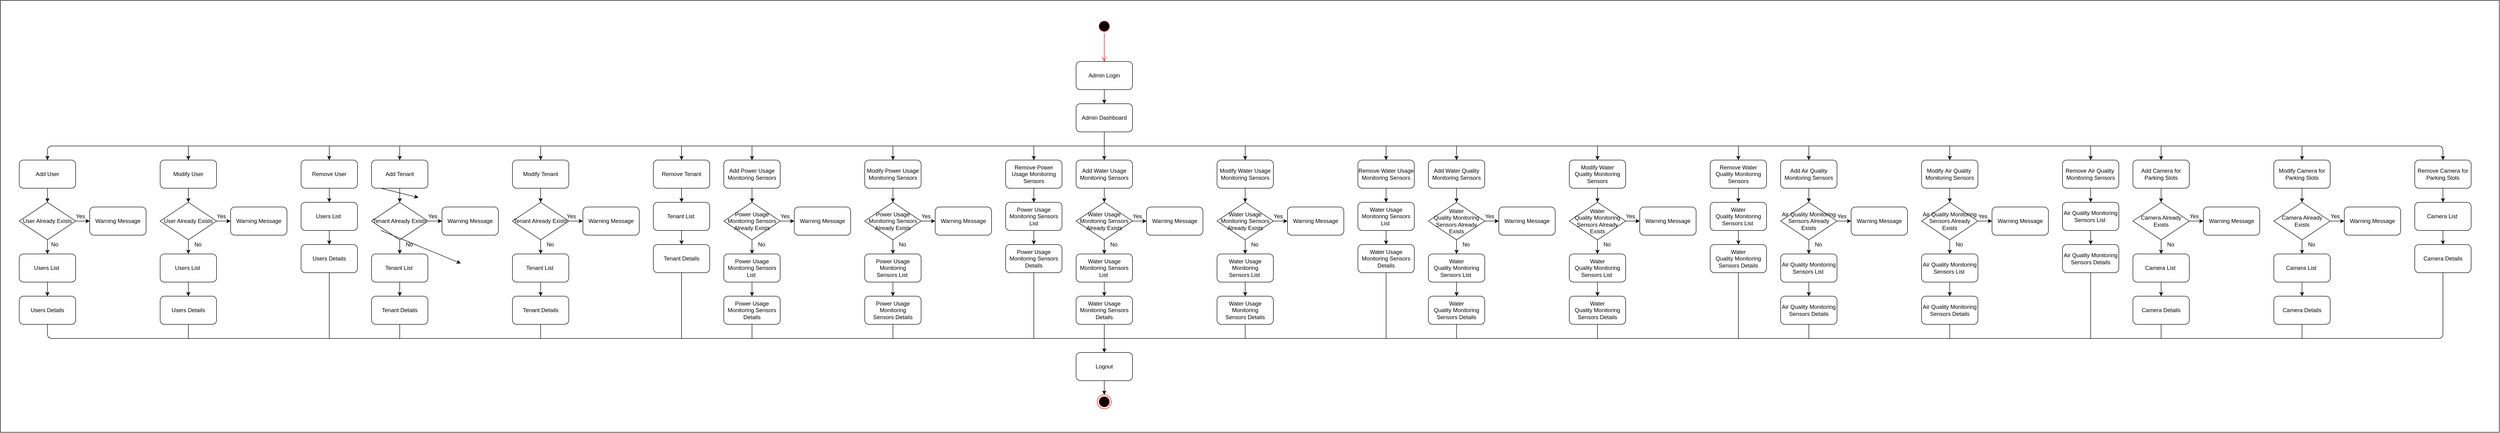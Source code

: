<mxfile>
    <diagram id="L_Z5NAsLN9u2EkYvh6Dj" name="Page-1">
        <mxGraphModel dx="2343" dy="1366" grid="1" gridSize="10" guides="1" tooltips="1" connect="1" arrows="1" fold="1" page="1" pageScale="1" pageWidth="850" pageHeight="1100" background="none" math="0" shadow="0">
            <root>
                <mxCell id="0"/>
                <mxCell id="1" parent="0"/>
                <mxCell id="2" value="Admin Login" style="rounded=1;whiteSpace=wrap;html=1;fillColor=none;" parent="1" vertex="1">
                    <mxGeometry x="2330" y="170" width="120" height="60" as="geometry"/>
                </mxCell>
                <mxCell id="3" value="" style="ellipse;html=1;shape=startState;fillColor=#000000;strokeColor=#ff0000;" parent="1" vertex="1">
                    <mxGeometry x="2375" y="80" width="30" height="30" as="geometry"/>
                </mxCell>
                <mxCell id="4" value="" style="edgeStyle=orthogonalEdgeStyle;html=1;verticalAlign=bottom;endArrow=open;endSize=8;strokeColor=#ff0000;" parent="1" source="3" edge="1">
                    <mxGeometry relative="1" as="geometry">
                        <mxPoint x="2390" y="170" as="targetPoint"/>
                    </mxGeometry>
                </mxCell>
                <mxCell id="9" value="" style="endArrow=classic;html=1;exitX=0.5;exitY=1;exitDx=0;exitDy=0;entryX=0.5;entryY=0;entryDx=0;entryDy=0;" parent="1" source="2" target="24" edge="1">
                    <mxGeometry width="50" height="50" relative="1" as="geometry">
                        <mxPoint x="2370" y="300" as="sourcePoint"/>
                        <mxPoint x="2390" y="250" as="targetPoint"/>
                    </mxGeometry>
                </mxCell>
                <mxCell id="24" value="Admin Dashboard" style="rounded=1;whiteSpace=wrap;html=1;fillColor=none;" parent="1" vertex="1">
                    <mxGeometry x="2330" y="260" width="120" height="60" as="geometry"/>
                </mxCell>
                <mxCell id="26" value="Add User" style="rounded=1;whiteSpace=wrap;html=1;fillColor=none;" parent="1" vertex="1">
                    <mxGeometry x="80" y="380" width="120" height="60" as="geometry"/>
                </mxCell>
                <mxCell id="28" value="Users Details" style="rounded=1;whiteSpace=wrap;html=1;fillColor=none;" parent="1" vertex="1">
                    <mxGeometry x="80" y="670" width="120" height="60" as="geometry"/>
                </mxCell>
                <mxCell id="39" value="" style="ellipse;html=1;shape=endState;fillColor=#000000;strokeColor=#ff0000;" parent="1" vertex="1">
                    <mxGeometry x="2375" y="880" width="30" height="30" as="geometry"/>
                </mxCell>
                <mxCell id="57" value="Logout" style="rounded=1;whiteSpace=wrap;html=1;fillColor=none;" parent="1" vertex="1">
                    <mxGeometry x="2330" y="790" width="120" height="60" as="geometry"/>
                </mxCell>
                <mxCell id="58" value="" style="endArrow=classic;html=1;exitX=0.5;exitY=1;exitDx=0;exitDy=0;entryX=0.5;entryY=0;entryDx=0;entryDy=0;" parent="1" source="57" target="39" edge="1">
                    <mxGeometry width="50" height="50" relative="1" as="geometry">
                        <mxPoint x="2360" y="930" as="sourcePoint"/>
                        <mxPoint x="2410" y="880" as="targetPoint"/>
                    </mxGeometry>
                </mxCell>
                <mxCell id="76" value="" style="endArrow=classic;startArrow=classic;html=1;exitX=0.5;exitY=0;exitDx=0;exitDy=0;" parent="1" source="26" target="426" edge="1">
                    <mxGeometry width="50" height="50" relative="1" as="geometry">
                        <mxPoint x="410" y="270" as="sourcePoint"/>
                        <mxPoint x="4800" y="380" as="targetPoint"/>
                        <Array as="points">
                            <mxPoint x="140" y="350"/>
                            <mxPoint x="5240" y="350"/>
                        </Array>
                    </mxGeometry>
                </mxCell>
                <mxCell id="87" value="" style="endArrow=classic;html=1;entryX=0.5;entryY=0;entryDx=0;entryDy=0;" parent="1" target="57" edge="1">
                    <mxGeometry width="50" height="50" relative="1" as="geometry">
                        <mxPoint x="2390" y="730" as="sourcePoint"/>
                        <mxPoint x="2270" y="690" as="targetPoint"/>
                    </mxGeometry>
                </mxCell>
                <mxCell id="94" value="Users List&amp;nbsp;" style="rounded=1;whiteSpace=wrap;html=1;fillColor=none;" vertex="1" parent="1">
                    <mxGeometry x="80" y="580" width="120" height="60" as="geometry"/>
                </mxCell>
                <mxCell id="96" value="" style="endArrow=classic;html=1;exitX=0.5;exitY=1;exitDx=0;exitDy=0;entryX=0.5;entryY=0;entryDx=0;entryDy=0;" edge="1" parent="1" source="94" target="28">
                    <mxGeometry width="50" height="50" relative="1" as="geometry">
                        <mxPoint x="290" y="740" as="sourcePoint"/>
                        <mxPoint x="340" y="690" as="targetPoint"/>
                    </mxGeometry>
                </mxCell>
                <mxCell id="97" value="&lt;span&gt;Modify User&lt;/span&gt;" style="rounded=1;whiteSpace=wrap;html=1;fillColor=none;" vertex="1" parent="1">
                    <mxGeometry x="380" y="380" width="120" height="60" as="geometry"/>
                </mxCell>
                <mxCell id="98" value="&lt;span&gt;Users List&amp;nbsp;&lt;/span&gt;" style="rounded=1;whiteSpace=wrap;html=1;fillColor=none;" vertex="1" parent="1">
                    <mxGeometry x="380" y="580" width="120" height="60" as="geometry"/>
                </mxCell>
                <mxCell id="99" value="&lt;span&gt;Users Details&lt;/span&gt;" style="rounded=1;whiteSpace=wrap;html=1;fillColor=none;" vertex="1" parent="1">
                    <mxGeometry x="380" y="670" width="120" height="60" as="geometry"/>
                </mxCell>
                <mxCell id="100" value="&lt;span&gt;Remove User&lt;/span&gt;" style="rounded=1;whiteSpace=wrap;html=1;fillColor=none;" vertex="1" parent="1">
                    <mxGeometry x="680" y="380" width="120" height="60" as="geometry"/>
                </mxCell>
                <mxCell id="101" value="&lt;span&gt;Users List&amp;nbsp;&lt;/span&gt;" style="rounded=1;whiteSpace=wrap;html=1;fillColor=none;" vertex="1" parent="1">
                    <mxGeometry x="680" y="470" width="120" height="60" as="geometry"/>
                </mxCell>
                <mxCell id="102" value="&lt;span&gt;Users Details&lt;/span&gt;" style="rounded=1;whiteSpace=wrap;html=1;fillColor=none;" vertex="1" parent="1">
                    <mxGeometry x="680" y="560" width="120" height="60" as="geometry"/>
                </mxCell>
                <mxCell id="103" value="" style="endArrow=classic;html=1;" edge="1" parent="1" target="97">
                    <mxGeometry width="50" height="50" relative="1" as="geometry">
                        <mxPoint x="440" y="350" as="sourcePoint"/>
                        <mxPoint x="570" y="460" as="targetPoint"/>
                    </mxGeometry>
                </mxCell>
                <mxCell id="104" value="" style="endArrow=classic;html=1;" edge="1" parent="1" target="100">
                    <mxGeometry width="50" height="50" relative="1" as="geometry">
                        <mxPoint x="740" y="350" as="sourcePoint"/>
                        <mxPoint x="720" y="460" as="targetPoint"/>
                    </mxGeometry>
                </mxCell>
                <mxCell id="106" value="" style="endArrow=classic;html=1;entryX=0.5;entryY=0;entryDx=0;entryDy=0;exitX=0.5;exitY=1;exitDx=0;exitDy=0;" edge="1" parent="1" source="100" target="101">
                    <mxGeometry width="50" height="50" relative="1" as="geometry">
                        <mxPoint x="670" y="510" as="sourcePoint"/>
                        <mxPoint x="720" y="460" as="targetPoint"/>
                    </mxGeometry>
                </mxCell>
                <mxCell id="107" value="" style="endArrow=classic;html=1;exitX=0.5;exitY=1;exitDx=0;exitDy=0;entryX=0.5;entryY=0;entryDx=0;entryDy=0;" edge="1" parent="1" source="98" target="99">
                    <mxGeometry width="50" height="50" relative="1" as="geometry">
                        <mxPoint x="520" y="780" as="sourcePoint"/>
                        <mxPoint x="570" y="730" as="targetPoint"/>
                    </mxGeometry>
                </mxCell>
                <mxCell id="108" value="" style="endArrow=classic;html=1;exitX=0.5;exitY=1;exitDx=0;exitDy=0;entryX=0.5;entryY=0;entryDx=0;entryDy=0;" edge="1" parent="1" source="101" target="102">
                    <mxGeometry width="50" height="50" relative="1" as="geometry">
                        <mxPoint x="690" y="670" as="sourcePoint"/>
                        <mxPoint x="740" y="620" as="targetPoint"/>
                    </mxGeometry>
                </mxCell>
                <mxCell id="121" value="" style="endArrow=classic;html=1;exitX=0.5;exitY=1;exitDx=0;exitDy=0;entryX=0.5;entryY=0;entryDx=0;entryDy=0;" edge="1" parent="1" target="113">
                    <mxGeometry width="50" height="50" relative="1" as="geometry">
                        <mxPoint x="850.0" y="440" as="sourcePoint"/>
                        <mxPoint x="930" y="460" as="targetPoint"/>
                    </mxGeometry>
                </mxCell>
                <mxCell id="124" value="" style="endArrow=classic;html=1;entryX=0.5;entryY=0;entryDx=0;entryDy=0;exitX=0.5;exitY=1;exitDx=0;exitDy=0;" edge="1" parent="1" target="114">
                    <mxGeometry width="50" height="50" relative="1" as="geometry">
                        <mxPoint x="850.0" y="530" as="sourcePoint"/>
                        <mxPoint x="1020" y="600" as="targetPoint"/>
                    </mxGeometry>
                </mxCell>
                <mxCell id="221" value="User Already Exists" style="rhombus;whiteSpace=wrap;html=1;fillColor=none;" vertex="1" parent="1">
                    <mxGeometry x="80" y="470" width="120" height="80" as="geometry"/>
                </mxCell>
                <mxCell id="222" value="" style="endArrow=classic;html=1;exitX=0.5;exitY=1;exitDx=0;exitDy=0;" edge="1" parent="1" source="26" target="221">
                    <mxGeometry width="50" height="50" relative="1" as="geometry">
                        <mxPoint x="180" y="510" as="sourcePoint"/>
                        <mxPoint x="230" y="460" as="targetPoint"/>
                    </mxGeometry>
                </mxCell>
                <mxCell id="223" value="" style="endArrow=classic;html=1;entryX=0.5;entryY=0;entryDx=0;entryDy=0;" edge="1" parent="1" target="94">
                    <mxGeometry width="50" height="50" relative="1" as="geometry">
                        <mxPoint x="140" y="550" as="sourcePoint"/>
                        <mxPoint x="230" y="560" as="targetPoint"/>
                    </mxGeometry>
                </mxCell>
                <mxCell id="224" value="Warning Message" style="rounded=1;whiteSpace=wrap;html=1;fillColor=none;" vertex="1" parent="1">
                    <mxGeometry x="230" y="480" width="120" height="60" as="geometry"/>
                </mxCell>
                <mxCell id="225" value="" style="endArrow=classic;html=1;exitX=1;exitY=0.5;exitDx=0;exitDy=0;entryX=0;entryY=0.5;entryDx=0;entryDy=0;" edge="1" parent="1" source="221" target="224">
                    <mxGeometry width="50" height="50" relative="1" as="geometry">
                        <mxPoint x="170" y="560" as="sourcePoint"/>
                        <mxPoint x="210" y="510" as="targetPoint"/>
                    </mxGeometry>
                </mxCell>
                <mxCell id="226" value="No" style="text;html=1;align=center;verticalAlign=middle;resizable=0;points=[];autosize=1;strokeColor=none;fillColor=none;" vertex="1" parent="1">
                    <mxGeometry x="140" y="550" width="30" height="20" as="geometry"/>
                </mxCell>
                <mxCell id="228" value="Yes" style="text;html=1;align=center;verticalAlign=middle;resizable=0;points=[];autosize=1;strokeColor=none;fillColor=none;" vertex="1" parent="1">
                    <mxGeometry x="190" y="490" width="40" height="20" as="geometry"/>
                </mxCell>
                <mxCell id="230" value="User Already Exists" style="rhombus;whiteSpace=wrap;html=1;fillColor=none;" vertex="1" parent="1">
                    <mxGeometry x="380" y="470" width="120" height="80" as="geometry"/>
                </mxCell>
                <mxCell id="231" value="Warning Message" style="rounded=1;whiteSpace=wrap;html=1;fillColor=none;" vertex="1" parent="1">
                    <mxGeometry x="530" y="480" width="120" height="60" as="geometry"/>
                </mxCell>
                <mxCell id="232" value="" style="endArrow=classic;html=1;exitX=1;exitY=0.5;exitDx=0;exitDy=0;entryX=0;entryY=0.5;entryDx=0;entryDy=0;" edge="1" parent="1" source="230" target="231">
                    <mxGeometry width="50" height="50" relative="1" as="geometry">
                        <mxPoint x="470" y="560" as="sourcePoint"/>
                        <mxPoint x="510.0" y="510" as="targetPoint"/>
                    </mxGeometry>
                </mxCell>
                <mxCell id="233" value="No" style="text;html=1;align=center;verticalAlign=middle;resizable=0;points=[];autosize=1;strokeColor=none;fillColor=none;" vertex="1" parent="1">
                    <mxGeometry x="445" y="550" width="30" height="20" as="geometry"/>
                </mxCell>
                <mxCell id="234" value="Yes" style="text;html=1;align=center;verticalAlign=middle;resizable=0;points=[];autosize=1;strokeColor=none;fillColor=none;" vertex="1" parent="1">
                    <mxGeometry x="490" y="490" width="40" height="20" as="geometry"/>
                </mxCell>
                <mxCell id="235" value="" style="endArrow=classic;html=1;exitX=0.5;exitY=1;exitDx=0;exitDy=0;" edge="1" parent="1" source="97" target="230">
                    <mxGeometry width="50" height="50" relative="1" as="geometry">
                        <mxPoint x="490" y="460" as="sourcePoint"/>
                        <mxPoint x="540" y="410" as="targetPoint"/>
                    </mxGeometry>
                </mxCell>
                <mxCell id="236" value="" style="endArrow=classic;html=1;exitX=0.5;exitY=1;exitDx=0;exitDy=0;entryX=0.5;entryY=0;entryDx=0;entryDy=0;" edge="1" parent="1" source="230" target="98">
                    <mxGeometry width="50" height="50" relative="1" as="geometry">
                        <mxPoint x="490" y="570" as="sourcePoint"/>
                        <mxPoint x="540" y="520" as="targetPoint"/>
                    </mxGeometry>
                </mxCell>
                <mxCell id="237" value="Add Tenant" style="rounded=1;whiteSpace=wrap;html=1;fillColor=none;" vertex="1" parent="1">
                    <mxGeometry x="830" y="380" width="120" height="60" as="geometry"/>
                </mxCell>
                <mxCell id="238" value="Tenant Details" style="rounded=1;whiteSpace=wrap;html=1;fillColor=none;" vertex="1" parent="1">
                    <mxGeometry x="830" y="670" width="120" height="60" as="geometry"/>
                </mxCell>
                <mxCell id="239" value="Tenant List&amp;nbsp;" style="rounded=1;whiteSpace=wrap;html=1;fillColor=none;" vertex="1" parent="1">
                    <mxGeometry x="830" y="580" width="120" height="60" as="geometry"/>
                </mxCell>
                <mxCell id="240" value="" style="endArrow=classic;html=1;exitX=0.5;exitY=1;exitDx=0;exitDy=0;entryX=0.5;entryY=0;entryDx=0;entryDy=0;" edge="1" parent="1" source="239" target="238">
                    <mxGeometry width="50" height="50" relative="1" as="geometry">
                        <mxPoint x="1040" y="740" as="sourcePoint"/>
                        <mxPoint x="1090" y="690" as="targetPoint"/>
                    </mxGeometry>
                </mxCell>
                <mxCell id="241" value="&lt;span&gt;Modify&amp;nbsp;&lt;/span&gt;Tenant" style="rounded=1;whiteSpace=wrap;html=1;fillColor=none;" vertex="1" parent="1">
                    <mxGeometry x="1130" y="380" width="120" height="60" as="geometry"/>
                </mxCell>
                <mxCell id="242" value="Tenant&amp;nbsp;&lt;span&gt;List&amp;nbsp;&lt;/span&gt;" style="rounded=1;whiteSpace=wrap;html=1;fillColor=none;" vertex="1" parent="1">
                    <mxGeometry x="1130" y="580" width="120" height="60" as="geometry"/>
                </mxCell>
                <mxCell id="243" value="Tenant&amp;nbsp;&lt;span&gt;Details&lt;/span&gt;" style="rounded=1;whiteSpace=wrap;html=1;fillColor=none;" vertex="1" parent="1">
                    <mxGeometry x="1130" y="670" width="120" height="60" as="geometry"/>
                </mxCell>
                <mxCell id="244" value="&lt;span&gt;Remove&amp;nbsp;&lt;/span&gt;Tenant" style="rounded=1;whiteSpace=wrap;html=1;fillColor=none;" vertex="1" parent="1">
                    <mxGeometry x="1430" y="380" width="120" height="60" as="geometry"/>
                </mxCell>
                <mxCell id="245" value="Tenant&lt;span&gt;&amp;nbsp;List&amp;nbsp;&lt;/span&gt;" style="rounded=1;whiteSpace=wrap;html=1;fillColor=none;" vertex="1" parent="1">
                    <mxGeometry x="1430" y="470" width="120" height="60" as="geometry"/>
                </mxCell>
                <mxCell id="246" value="Tenant&lt;span&gt;&amp;nbsp;Details&lt;/span&gt;" style="rounded=1;whiteSpace=wrap;html=1;fillColor=none;" vertex="1" parent="1">
                    <mxGeometry x="1430" y="560" width="120" height="60" as="geometry"/>
                </mxCell>
                <mxCell id="247" value="" style="endArrow=classic;html=1;" edge="1" parent="1" target="241">
                    <mxGeometry width="50" height="50" relative="1" as="geometry">
                        <mxPoint x="1190" y="350" as="sourcePoint"/>
                        <mxPoint x="1320" y="460" as="targetPoint"/>
                    </mxGeometry>
                </mxCell>
                <mxCell id="248" value="" style="endArrow=classic;html=1;" edge="1" parent="1" target="244">
                    <mxGeometry width="50" height="50" relative="1" as="geometry">
                        <mxPoint x="1490" y="350" as="sourcePoint"/>
                        <mxPoint x="1470" y="460" as="targetPoint"/>
                    </mxGeometry>
                </mxCell>
                <mxCell id="249" value="" style="endArrow=classic;html=1;entryX=0.5;entryY=0;entryDx=0;entryDy=0;exitX=0.5;exitY=1;exitDx=0;exitDy=0;" edge="1" parent="1" source="244" target="245">
                    <mxGeometry width="50" height="50" relative="1" as="geometry">
                        <mxPoint x="1420" y="510" as="sourcePoint"/>
                        <mxPoint x="1470" y="460" as="targetPoint"/>
                    </mxGeometry>
                </mxCell>
                <mxCell id="250" value="" style="endArrow=classic;html=1;exitX=0.5;exitY=1;exitDx=0;exitDy=0;entryX=0.5;entryY=0;entryDx=0;entryDy=0;" edge="1" parent="1" source="242" target="243">
                    <mxGeometry width="50" height="50" relative="1" as="geometry">
                        <mxPoint x="1270" y="780" as="sourcePoint"/>
                        <mxPoint x="1320" y="730" as="targetPoint"/>
                    </mxGeometry>
                </mxCell>
                <mxCell id="251" value="" style="endArrow=classic;html=1;exitX=0.5;exitY=1;exitDx=0;exitDy=0;entryX=0.5;entryY=0;entryDx=0;entryDy=0;" edge="1" parent="1" source="245" target="246">
                    <mxGeometry width="50" height="50" relative="1" as="geometry">
                        <mxPoint x="1440" y="670" as="sourcePoint"/>
                        <mxPoint x="1490" y="620" as="targetPoint"/>
                    </mxGeometry>
                </mxCell>
                <mxCell id="252" value="Tenant Already Exists" style="rhombus;whiteSpace=wrap;html=1;fillColor=none;" vertex="1" parent="1">
                    <mxGeometry x="830" y="470" width="120" height="80" as="geometry"/>
                </mxCell>
                <mxCell id="253" value="" style="endArrow=classic;html=1;exitX=0.5;exitY=1;exitDx=0;exitDy=0;" edge="1" parent="1" source="237" target="252">
                    <mxGeometry width="50" height="50" relative="1" as="geometry">
                        <mxPoint x="930" y="510" as="sourcePoint"/>
                        <mxPoint x="980" y="460" as="targetPoint"/>
                    </mxGeometry>
                </mxCell>
                <mxCell id="254" value="" style="endArrow=classic;html=1;entryX=0.5;entryY=0;entryDx=0;entryDy=0;" edge="1" parent="1" target="239">
                    <mxGeometry width="50" height="50" relative="1" as="geometry">
                        <mxPoint x="890" y="550" as="sourcePoint"/>
                        <mxPoint x="980" y="560" as="targetPoint"/>
                    </mxGeometry>
                </mxCell>
                <mxCell id="255" value="Warning Message" style="rounded=1;whiteSpace=wrap;html=1;fillColor=none;" vertex="1" parent="1">
                    <mxGeometry x="980" y="480" width="120" height="60" as="geometry"/>
                </mxCell>
                <mxCell id="256" value="" style="endArrow=classic;html=1;exitX=1;exitY=0.5;exitDx=0;exitDy=0;entryX=0;entryY=0.5;entryDx=0;entryDy=0;" edge="1" parent="1" source="252" target="255">
                    <mxGeometry width="50" height="50" relative="1" as="geometry">
                        <mxPoint x="920" y="560" as="sourcePoint"/>
                        <mxPoint x="960" y="510" as="targetPoint"/>
                    </mxGeometry>
                </mxCell>
                <mxCell id="257" value="No" style="text;html=1;align=center;verticalAlign=middle;resizable=0;points=[];autosize=1;strokeColor=none;fillColor=none;" vertex="1" parent="1">
                    <mxGeometry x="895" y="550" width="30" height="20" as="geometry"/>
                </mxCell>
                <mxCell id="258" value="Yes" style="text;html=1;align=center;verticalAlign=middle;resizable=0;points=[];autosize=1;strokeColor=none;fillColor=none;" vertex="1" parent="1">
                    <mxGeometry x="940" y="490" width="40" height="20" as="geometry"/>
                </mxCell>
                <mxCell id="259" value="Tenant Already Exists" style="rhombus;whiteSpace=wrap;html=1;fillColor=none;" vertex="1" parent="1">
                    <mxGeometry x="1130" y="470" width="120" height="80" as="geometry"/>
                </mxCell>
                <mxCell id="260" value="Warning Message" style="rounded=1;whiteSpace=wrap;html=1;fillColor=none;" vertex="1" parent="1">
                    <mxGeometry x="1280" y="480" width="120" height="60" as="geometry"/>
                </mxCell>
                <mxCell id="261" value="" style="endArrow=classic;html=1;exitX=1;exitY=0.5;exitDx=0;exitDy=0;entryX=0;entryY=0.5;entryDx=0;entryDy=0;" edge="1" parent="1" source="259" target="260">
                    <mxGeometry width="50" height="50" relative="1" as="geometry">
                        <mxPoint x="1220" y="560" as="sourcePoint"/>
                        <mxPoint x="1310" y="510" as="targetPoint"/>
                    </mxGeometry>
                </mxCell>
                <mxCell id="262" value="No" style="text;html=1;align=center;verticalAlign=middle;resizable=0;points=[];autosize=1;strokeColor=none;fillColor=none;" vertex="1" parent="1">
                    <mxGeometry x="1195" y="550" width="30" height="20" as="geometry"/>
                </mxCell>
                <mxCell id="263" value="Yes" style="text;html=1;align=center;verticalAlign=middle;resizable=0;points=[];autosize=1;strokeColor=none;fillColor=none;" vertex="1" parent="1">
                    <mxGeometry x="1235" y="490" width="40" height="20" as="geometry"/>
                </mxCell>
                <mxCell id="264" value="" style="endArrow=classic;html=1;exitX=0.5;exitY=1;exitDx=0;exitDy=0;" edge="1" parent="1" source="241" target="259">
                    <mxGeometry width="50" height="50" relative="1" as="geometry">
                        <mxPoint x="1240" y="460" as="sourcePoint"/>
                        <mxPoint x="1290" y="410" as="targetPoint"/>
                    </mxGeometry>
                </mxCell>
                <mxCell id="265" value="" style="endArrow=classic;html=1;exitX=0.5;exitY=1;exitDx=0;exitDy=0;entryX=0.5;entryY=0;entryDx=0;entryDy=0;" edge="1" parent="1" source="259" target="242">
                    <mxGeometry width="50" height="50" relative="1" as="geometry">
                        <mxPoint x="1240" y="570" as="sourcePoint"/>
                        <mxPoint x="1290" y="520" as="targetPoint"/>
                    </mxGeometry>
                </mxCell>
                <mxCell id="266" value="" style="endArrow=classic;html=1;entryX=0.5;entryY=0;entryDx=0;entryDy=0;" edge="1" parent="1" target="237">
                    <mxGeometry width="50" height="50" relative="1" as="geometry">
                        <mxPoint x="890" y="350" as="sourcePoint"/>
                        <mxPoint x="950" y="400" as="targetPoint"/>
                    </mxGeometry>
                </mxCell>
                <mxCell id="267" value="Add Power Usage Monitoring Sensors" style="rounded=1;whiteSpace=wrap;html=1;fillColor=none;" vertex="1" parent="1">
                    <mxGeometry x="1580" y="380" width="120" height="60" as="geometry"/>
                </mxCell>
                <mxCell id="268" value="Power Usage Monitoring Sensors Details" style="rounded=1;whiteSpace=wrap;html=1;fillColor=none;" vertex="1" parent="1">
                    <mxGeometry x="1580" y="670" width="120" height="60" as="geometry"/>
                </mxCell>
                <mxCell id="269" value="Power Usage Monitoring Sensors List&amp;nbsp;" style="rounded=1;whiteSpace=wrap;html=1;fillColor=none;" vertex="1" parent="1">
                    <mxGeometry x="1580" y="580" width="120" height="60" as="geometry"/>
                </mxCell>
                <mxCell id="270" value="" style="endArrow=classic;html=1;exitX=0.5;exitY=1;exitDx=0;exitDy=0;entryX=0.5;entryY=0;entryDx=0;entryDy=0;" edge="1" parent="1" source="269" target="268">
                    <mxGeometry width="50" height="50" relative="1" as="geometry">
                        <mxPoint x="1790" y="740" as="sourcePoint"/>
                        <mxPoint x="1840" y="690" as="targetPoint"/>
                    </mxGeometry>
                </mxCell>
                <mxCell id="271" value="&lt;span&gt;Modify&amp;nbsp;&lt;/span&gt;Power Usage Monitoring Sensors" style="rounded=1;whiteSpace=wrap;html=1;fillColor=none;" vertex="1" parent="1">
                    <mxGeometry x="1880" y="380" width="120" height="60" as="geometry"/>
                </mxCell>
                <mxCell id="272" value="Power Usage Monitoring Sensors&amp;nbsp;&lt;span&gt;List&amp;nbsp;&lt;/span&gt;" style="rounded=1;whiteSpace=wrap;html=1;fillColor=none;" vertex="1" parent="1">
                    <mxGeometry x="1880" y="580" width="120" height="60" as="geometry"/>
                </mxCell>
                <mxCell id="273" value="Power Usage Monitoring Sensors&amp;nbsp;&lt;span&gt;Details&lt;/span&gt;" style="rounded=1;whiteSpace=wrap;html=1;fillColor=none;" vertex="1" parent="1">
                    <mxGeometry x="1880" y="670" width="120" height="60" as="geometry"/>
                </mxCell>
                <mxCell id="274" value="&lt;span&gt;Remove&amp;nbsp;&lt;/span&gt;Power Usage Monitoring Sensors" style="rounded=1;whiteSpace=wrap;html=1;fillColor=none;" vertex="1" parent="1">
                    <mxGeometry x="2180" y="380" width="120" height="60" as="geometry"/>
                </mxCell>
                <mxCell id="275" value="Power Usage Monitoring Sensors List" style="rounded=1;whiteSpace=wrap;html=1;fillColor=none;" vertex="1" parent="1">
                    <mxGeometry x="2180" y="470" width="120" height="60" as="geometry"/>
                </mxCell>
                <mxCell id="276" value="Power Usage Monitoring Sensors Details" style="rounded=1;whiteSpace=wrap;html=1;fillColor=none;" vertex="1" parent="1">
                    <mxGeometry x="2180" y="560" width="120" height="60" as="geometry"/>
                </mxCell>
                <mxCell id="277" value="" style="endArrow=classic;html=1;" edge="1" parent="1" target="271">
                    <mxGeometry width="50" height="50" relative="1" as="geometry">
                        <mxPoint x="1940" y="350" as="sourcePoint"/>
                        <mxPoint x="2070" y="460" as="targetPoint"/>
                    </mxGeometry>
                </mxCell>
                <mxCell id="278" value="" style="endArrow=classic;html=1;" edge="1" parent="1" target="274">
                    <mxGeometry width="50" height="50" relative="1" as="geometry">
                        <mxPoint x="2240" y="350" as="sourcePoint"/>
                        <mxPoint x="2220" y="460" as="targetPoint"/>
                    </mxGeometry>
                </mxCell>
                <mxCell id="279" value="" style="endArrow=classic;html=1;entryX=0.5;entryY=0;entryDx=0;entryDy=0;exitX=0.5;exitY=1;exitDx=0;exitDy=0;" edge="1" parent="1" source="274" target="275">
                    <mxGeometry width="50" height="50" relative="1" as="geometry">
                        <mxPoint x="2170" y="510" as="sourcePoint"/>
                        <mxPoint x="2220" y="460" as="targetPoint"/>
                    </mxGeometry>
                </mxCell>
                <mxCell id="280" value="" style="endArrow=classic;html=1;exitX=0.5;exitY=1;exitDx=0;exitDy=0;entryX=0.5;entryY=0;entryDx=0;entryDy=0;" edge="1" parent="1" source="272" target="273">
                    <mxGeometry width="50" height="50" relative="1" as="geometry">
                        <mxPoint x="2020" y="780" as="sourcePoint"/>
                        <mxPoint x="2070" y="730" as="targetPoint"/>
                    </mxGeometry>
                </mxCell>
                <mxCell id="281" value="" style="endArrow=classic;html=1;exitX=0.5;exitY=1;exitDx=0;exitDy=0;entryX=0.5;entryY=0;entryDx=0;entryDy=0;" edge="1" parent="1" source="275" target="276">
                    <mxGeometry width="50" height="50" relative="1" as="geometry">
                        <mxPoint x="2190" y="670" as="sourcePoint"/>
                        <mxPoint x="2240" y="620" as="targetPoint"/>
                    </mxGeometry>
                </mxCell>
                <mxCell id="282" value="Power Usage Monitoring Sensors Already Exists" style="rhombus;whiteSpace=wrap;html=1;fillColor=none;" vertex="1" parent="1">
                    <mxGeometry x="1580" y="470" width="120" height="80" as="geometry"/>
                </mxCell>
                <mxCell id="283" value="" style="endArrow=classic;html=1;exitX=0.5;exitY=1;exitDx=0;exitDy=0;" edge="1" parent="1" source="267" target="282">
                    <mxGeometry width="50" height="50" relative="1" as="geometry">
                        <mxPoint x="1680" y="510" as="sourcePoint"/>
                        <mxPoint x="1730" y="460" as="targetPoint"/>
                    </mxGeometry>
                </mxCell>
                <mxCell id="284" value="" style="endArrow=classic;html=1;entryX=0.5;entryY=0;entryDx=0;entryDy=0;" edge="1" parent="1" target="269">
                    <mxGeometry width="50" height="50" relative="1" as="geometry">
                        <mxPoint x="1640" y="550" as="sourcePoint"/>
                        <mxPoint x="1730" y="560" as="targetPoint"/>
                    </mxGeometry>
                </mxCell>
                <mxCell id="285" value="Warning Message" style="rounded=1;whiteSpace=wrap;html=1;fillColor=none;" vertex="1" parent="1">
                    <mxGeometry x="1730" y="480" width="120" height="60" as="geometry"/>
                </mxCell>
                <mxCell id="286" value="" style="endArrow=classic;html=1;exitX=1;exitY=0.5;exitDx=0;exitDy=0;entryX=0;entryY=0.5;entryDx=0;entryDy=0;" edge="1" parent="1" source="282" target="285">
                    <mxGeometry width="50" height="50" relative="1" as="geometry">
                        <mxPoint x="1670" y="560" as="sourcePoint"/>
                        <mxPoint x="1710" y="510" as="targetPoint"/>
                    </mxGeometry>
                </mxCell>
                <mxCell id="287" value="No" style="text;html=1;align=center;verticalAlign=middle;resizable=0;points=[];autosize=1;strokeColor=none;fillColor=none;" vertex="1" parent="1">
                    <mxGeometry x="1645" y="550" width="30" height="20" as="geometry"/>
                </mxCell>
                <mxCell id="288" value="Yes" style="text;html=1;align=center;verticalAlign=middle;resizable=0;points=[];autosize=1;strokeColor=none;fillColor=none;" vertex="1" parent="1">
                    <mxGeometry x="1690" y="490" width="40" height="20" as="geometry"/>
                </mxCell>
                <mxCell id="289" value="Power Usage Monitoring Sensors Already Exists" style="rhombus;whiteSpace=wrap;html=1;fillColor=none;" vertex="1" parent="1">
                    <mxGeometry x="1880" y="470" width="120" height="80" as="geometry"/>
                </mxCell>
                <mxCell id="290" value="Warning Message" style="rounded=1;whiteSpace=wrap;html=1;fillColor=none;" vertex="1" parent="1">
                    <mxGeometry x="2030" y="480" width="120" height="60" as="geometry"/>
                </mxCell>
                <mxCell id="291" value="" style="endArrow=classic;html=1;exitX=1;exitY=0.5;exitDx=0;exitDy=0;entryX=0;entryY=0.5;entryDx=0;entryDy=0;" edge="1" parent="1" source="289" target="290">
                    <mxGeometry width="50" height="50" relative="1" as="geometry">
                        <mxPoint x="1970" y="560" as="sourcePoint"/>
                        <mxPoint x="2010" y="510" as="targetPoint"/>
                    </mxGeometry>
                </mxCell>
                <mxCell id="292" value="No" style="text;html=1;align=center;verticalAlign=middle;resizable=0;points=[];autosize=1;strokeColor=none;fillColor=none;" vertex="1" parent="1">
                    <mxGeometry x="1945" y="550" width="30" height="20" as="geometry"/>
                </mxCell>
                <mxCell id="293" value="Yes" style="text;html=1;align=center;verticalAlign=middle;resizable=0;points=[];autosize=1;strokeColor=none;fillColor=none;" vertex="1" parent="1">
                    <mxGeometry x="1990" y="490" width="40" height="20" as="geometry"/>
                </mxCell>
                <mxCell id="294" value="" style="endArrow=classic;html=1;exitX=0.5;exitY=1;exitDx=0;exitDy=0;" edge="1" parent="1" source="271" target="289">
                    <mxGeometry width="50" height="50" relative="1" as="geometry">
                        <mxPoint x="1990" y="460" as="sourcePoint"/>
                        <mxPoint x="2040" y="410" as="targetPoint"/>
                    </mxGeometry>
                </mxCell>
                <mxCell id="295" value="" style="endArrow=classic;html=1;exitX=0.5;exitY=1;exitDx=0;exitDy=0;entryX=0.5;entryY=0;entryDx=0;entryDy=0;" edge="1" parent="1" source="289" target="272">
                    <mxGeometry width="50" height="50" relative="1" as="geometry">
                        <mxPoint x="1990" y="570" as="sourcePoint"/>
                        <mxPoint x="2040" y="520" as="targetPoint"/>
                    </mxGeometry>
                </mxCell>
                <mxCell id="296" value="" style="endArrow=classic;html=1;entryX=0.5;entryY=0;entryDx=0;entryDy=0;" edge="1" parent="1" target="267">
                    <mxGeometry width="50" height="50" relative="1" as="geometry">
                        <mxPoint x="1640" y="350" as="sourcePoint"/>
                        <mxPoint x="1700" y="400" as="targetPoint"/>
                    </mxGeometry>
                </mxCell>
                <mxCell id="298" value="Add Water Usage Monitoring Sensors" style="rounded=1;whiteSpace=wrap;html=1;fillColor=none;" vertex="1" parent="1">
                    <mxGeometry x="2330" y="380" width="120" height="60" as="geometry"/>
                </mxCell>
                <mxCell id="299" value="Water&amp;nbsp;Usage Monitoring Sensors Details" style="rounded=1;whiteSpace=wrap;html=1;fillColor=none;" vertex="1" parent="1">
                    <mxGeometry x="2330" y="670" width="120" height="60" as="geometry"/>
                </mxCell>
                <mxCell id="300" value="Water&amp;nbsp;Usage Monitoring Sensors List&amp;nbsp;" style="rounded=1;whiteSpace=wrap;html=1;fillColor=none;" vertex="1" parent="1">
                    <mxGeometry x="2330" y="580" width="120" height="60" as="geometry"/>
                </mxCell>
                <mxCell id="301" value="" style="endArrow=classic;html=1;exitX=0.5;exitY=1;exitDx=0;exitDy=0;entryX=0.5;entryY=0;entryDx=0;entryDy=0;" edge="1" parent="1" source="300" target="299">
                    <mxGeometry width="50" height="50" relative="1" as="geometry">
                        <mxPoint x="2540" y="740" as="sourcePoint"/>
                        <mxPoint x="2590" y="690" as="targetPoint"/>
                    </mxGeometry>
                </mxCell>
                <mxCell id="302" value="&lt;span&gt;Modify&amp;nbsp;&lt;/span&gt;Water&amp;nbsp;Usage Monitoring Sensors" style="rounded=1;whiteSpace=wrap;html=1;fillColor=none;" vertex="1" parent="1">
                    <mxGeometry x="2630" y="380" width="120" height="60" as="geometry"/>
                </mxCell>
                <mxCell id="303" value="Water&amp;nbsp;Usage Monitoring Sensors&amp;nbsp;&lt;span&gt;List&amp;nbsp;&lt;/span&gt;" style="rounded=1;whiteSpace=wrap;html=1;fillColor=none;" vertex="1" parent="1">
                    <mxGeometry x="2630" y="580" width="120" height="60" as="geometry"/>
                </mxCell>
                <mxCell id="304" value="Water&amp;nbsp;Usage Monitoring Sensors&amp;nbsp;&lt;span&gt;Details&lt;/span&gt;" style="rounded=1;whiteSpace=wrap;html=1;fillColor=none;" vertex="1" parent="1">
                    <mxGeometry x="2630" y="670" width="120" height="60" as="geometry"/>
                </mxCell>
                <mxCell id="305" value="&lt;span&gt;Remove&amp;nbsp;&lt;/span&gt;Water&amp;nbsp;Usage Monitoring Sensors" style="rounded=1;whiteSpace=wrap;html=1;fillColor=none;" vertex="1" parent="1">
                    <mxGeometry x="2930" y="380" width="120" height="60" as="geometry"/>
                </mxCell>
                <mxCell id="306" value="Water&amp;nbsp;Usage Monitoring Sensors List&amp;nbsp;" style="rounded=1;whiteSpace=wrap;html=1;fillColor=none;" vertex="1" parent="1">
                    <mxGeometry x="2930" y="470" width="120" height="60" as="geometry"/>
                </mxCell>
                <mxCell id="307" value="Water&amp;nbsp;Usage Monitoring Sensors Details" style="rounded=1;whiteSpace=wrap;html=1;fillColor=none;" vertex="1" parent="1">
                    <mxGeometry x="2930" y="560" width="120" height="60" as="geometry"/>
                </mxCell>
                <mxCell id="308" value="" style="endArrow=classic;html=1;" edge="1" parent="1" target="302">
                    <mxGeometry width="50" height="50" relative="1" as="geometry">
                        <mxPoint x="2690" y="350.0" as="sourcePoint"/>
                        <mxPoint x="2820" y="460" as="targetPoint"/>
                    </mxGeometry>
                </mxCell>
                <mxCell id="309" value="" style="endArrow=classic;html=1;" edge="1" parent="1" target="305">
                    <mxGeometry width="50" height="50" relative="1" as="geometry">
                        <mxPoint x="2990" y="350.0" as="sourcePoint"/>
                        <mxPoint x="2970" y="460" as="targetPoint"/>
                    </mxGeometry>
                </mxCell>
                <mxCell id="310" value="" style="endArrow=classic;html=1;entryX=0.5;entryY=0;entryDx=0;entryDy=0;exitX=0.5;exitY=1;exitDx=0;exitDy=0;" edge="1" parent="1" source="305" target="306">
                    <mxGeometry width="50" height="50" relative="1" as="geometry">
                        <mxPoint x="2920" y="510" as="sourcePoint"/>
                        <mxPoint x="2970" y="460" as="targetPoint"/>
                    </mxGeometry>
                </mxCell>
                <mxCell id="311" value="" style="endArrow=classic;html=1;exitX=0.5;exitY=1;exitDx=0;exitDy=0;entryX=0.5;entryY=0;entryDx=0;entryDy=0;" edge="1" parent="1" source="303" target="304">
                    <mxGeometry width="50" height="50" relative="1" as="geometry">
                        <mxPoint x="2770" y="780" as="sourcePoint"/>
                        <mxPoint x="2820" y="730" as="targetPoint"/>
                    </mxGeometry>
                </mxCell>
                <mxCell id="312" value="" style="endArrow=classic;html=1;exitX=0.5;exitY=1;exitDx=0;exitDy=0;entryX=0.5;entryY=0;entryDx=0;entryDy=0;" edge="1" parent="1" source="306" target="307">
                    <mxGeometry width="50" height="50" relative="1" as="geometry">
                        <mxPoint x="2940" y="670" as="sourcePoint"/>
                        <mxPoint x="2990" y="620" as="targetPoint"/>
                    </mxGeometry>
                </mxCell>
                <mxCell id="313" value="Water&amp;nbsp;Usage Monitoring Sensors Already Exists" style="rhombus;whiteSpace=wrap;html=1;fillColor=none;" vertex="1" parent="1">
                    <mxGeometry x="2330" y="470" width="120" height="80" as="geometry"/>
                </mxCell>
                <mxCell id="314" value="" style="endArrow=classic;html=1;exitX=0.5;exitY=1;exitDx=0;exitDy=0;" edge="1" parent="1" source="298" target="313">
                    <mxGeometry width="50" height="50" relative="1" as="geometry">
                        <mxPoint x="2430" y="510" as="sourcePoint"/>
                        <mxPoint x="2480" y="460" as="targetPoint"/>
                    </mxGeometry>
                </mxCell>
                <mxCell id="315" value="" style="endArrow=classic;html=1;entryX=0.5;entryY=0;entryDx=0;entryDy=0;" edge="1" parent="1" target="300">
                    <mxGeometry width="50" height="50" relative="1" as="geometry">
                        <mxPoint x="2390" y="550.0" as="sourcePoint"/>
                        <mxPoint x="2480" y="560" as="targetPoint"/>
                    </mxGeometry>
                </mxCell>
                <mxCell id="316" value="Warning Message" style="rounded=1;whiteSpace=wrap;html=1;fillColor=none;" vertex="1" parent="1">
                    <mxGeometry x="2480" y="480" width="120" height="60" as="geometry"/>
                </mxCell>
                <mxCell id="317" value="" style="endArrow=classic;html=1;exitX=1;exitY=0.5;exitDx=0;exitDy=0;entryX=0;entryY=0.5;entryDx=0;entryDy=0;" edge="1" parent="1" source="313" target="316">
                    <mxGeometry width="50" height="50" relative="1" as="geometry">
                        <mxPoint x="2420" y="560" as="sourcePoint"/>
                        <mxPoint x="2460" y="510" as="targetPoint"/>
                    </mxGeometry>
                </mxCell>
                <mxCell id="318" value="No" style="text;html=1;align=center;verticalAlign=middle;resizable=0;points=[];autosize=1;strokeColor=none;fillColor=none;" vertex="1" parent="1">
                    <mxGeometry x="2395" y="550" width="30" height="20" as="geometry"/>
                </mxCell>
                <mxCell id="319" value="Yes" style="text;html=1;align=center;verticalAlign=middle;resizable=0;points=[];autosize=1;strokeColor=none;fillColor=none;" vertex="1" parent="1">
                    <mxGeometry x="2440" y="490" width="40" height="20" as="geometry"/>
                </mxCell>
                <mxCell id="320" value="Water&amp;nbsp;Usage Monitoring Sensors Already Exists" style="rhombus;whiteSpace=wrap;html=1;fillColor=none;" vertex="1" parent="1">
                    <mxGeometry x="2630" y="470" width="120" height="80" as="geometry"/>
                </mxCell>
                <mxCell id="321" value="Warning Message" style="rounded=1;whiteSpace=wrap;html=1;fillColor=none;" vertex="1" parent="1">
                    <mxGeometry x="2780" y="480" width="120" height="60" as="geometry"/>
                </mxCell>
                <mxCell id="322" value="" style="endArrow=classic;html=1;exitX=1;exitY=0.5;exitDx=0;exitDy=0;entryX=0;entryY=0.5;entryDx=0;entryDy=0;" edge="1" parent="1" source="320" target="321">
                    <mxGeometry width="50" height="50" relative="1" as="geometry">
                        <mxPoint x="2720" y="560" as="sourcePoint"/>
                        <mxPoint x="2760" y="510" as="targetPoint"/>
                    </mxGeometry>
                </mxCell>
                <mxCell id="323" value="No" style="text;html=1;align=center;verticalAlign=middle;resizable=0;points=[];autosize=1;strokeColor=none;fillColor=none;" vertex="1" parent="1">
                    <mxGeometry x="2695" y="550" width="30" height="20" as="geometry"/>
                </mxCell>
                <mxCell id="324" value="Yes" style="text;html=1;align=center;verticalAlign=middle;resizable=0;points=[];autosize=1;strokeColor=none;fillColor=none;" vertex="1" parent="1">
                    <mxGeometry x="2740" y="490" width="40" height="20" as="geometry"/>
                </mxCell>
                <mxCell id="325" value="" style="endArrow=classic;html=1;exitX=0.5;exitY=1;exitDx=0;exitDy=0;" edge="1" parent="1" source="302" target="320">
                    <mxGeometry width="50" height="50" relative="1" as="geometry">
                        <mxPoint x="2740" y="460" as="sourcePoint"/>
                        <mxPoint x="2790" y="410" as="targetPoint"/>
                    </mxGeometry>
                </mxCell>
                <mxCell id="326" value="" style="endArrow=classic;html=1;exitX=0.5;exitY=1;exitDx=0;exitDy=0;entryX=0.5;entryY=0;entryDx=0;entryDy=0;" edge="1" parent="1" source="320" target="303">
                    <mxGeometry width="50" height="50" relative="1" as="geometry">
                        <mxPoint x="2740" y="570" as="sourcePoint"/>
                        <mxPoint x="2790" y="520" as="targetPoint"/>
                    </mxGeometry>
                </mxCell>
                <mxCell id="327" value="" style="endArrow=classic;html=1;entryX=0.5;entryY=0;entryDx=0;entryDy=0;" edge="1" parent="1" target="298">
                    <mxGeometry width="50" height="50" relative="1" as="geometry">
                        <mxPoint x="2390" y="350.0" as="sourcePoint"/>
                        <mxPoint x="2450" y="400" as="targetPoint"/>
                    </mxGeometry>
                </mxCell>
                <mxCell id="359" value="Add Water Quality Monitoring Sensors" style="rounded=1;whiteSpace=wrap;html=1;fillColor=none;" vertex="1" parent="1">
                    <mxGeometry x="3080" y="380" width="120" height="60" as="geometry"/>
                </mxCell>
                <mxCell id="360" value="Water Quality&amp;nbsp;Monitoring Sensors Details" style="rounded=1;whiteSpace=wrap;html=1;fillColor=none;" vertex="1" parent="1">
                    <mxGeometry x="3080" y="670" width="120" height="60" as="geometry"/>
                </mxCell>
                <mxCell id="361" value="Water Quality&amp;nbsp;Monitoring Sensors List&amp;nbsp;" style="rounded=1;whiteSpace=wrap;html=1;fillColor=none;" vertex="1" parent="1">
                    <mxGeometry x="3080" y="580" width="120" height="60" as="geometry"/>
                </mxCell>
                <mxCell id="362" value="" style="endArrow=classic;html=1;exitX=0.5;exitY=1;exitDx=0;exitDy=0;entryX=0.5;entryY=0;entryDx=0;entryDy=0;" edge="1" parent="1" source="361" target="360">
                    <mxGeometry width="50" height="50" relative="1" as="geometry">
                        <mxPoint x="3290" y="740" as="sourcePoint"/>
                        <mxPoint x="3340" y="690" as="targetPoint"/>
                    </mxGeometry>
                </mxCell>
                <mxCell id="363" value="&lt;span&gt;Modify&amp;nbsp;&lt;/span&gt;Water Quality&amp;nbsp;Monitoring Sensors" style="rounded=1;whiteSpace=wrap;html=1;fillColor=none;" vertex="1" parent="1">
                    <mxGeometry x="3380" y="380" width="120" height="60" as="geometry"/>
                </mxCell>
                <mxCell id="364" value="Water Quality&amp;nbsp;Monitoring Sensors&amp;nbsp;&lt;span&gt;List&amp;nbsp;&lt;/span&gt;" style="rounded=1;whiteSpace=wrap;html=1;fillColor=none;" vertex="1" parent="1">
                    <mxGeometry x="3380" y="580" width="120" height="60" as="geometry"/>
                </mxCell>
                <mxCell id="365" value="Water Quality&amp;nbsp;Monitoring Sensors&amp;nbsp;&lt;span&gt;Details&lt;/span&gt;" style="rounded=1;whiteSpace=wrap;html=1;fillColor=none;" vertex="1" parent="1">
                    <mxGeometry x="3380" y="670" width="120" height="60" as="geometry"/>
                </mxCell>
                <mxCell id="366" value="&lt;span&gt;Remove&amp;nbsp;&lt;/span&gt;Water Quality&amp;nbsp;Monitoring Sensors" style="rounded=1;whiteSpace=wrap;html=1;fillColor=none;" vertex="1" parent="1">
                    <mxGeometry x="3680" y="380" width="120" height="60" as="geometry"/>
                </mxCell>
                <mxCell id="367" value="Water Quality&amp;nbsp;Monitoring Sensors List&amp;nbsp;" style="rounded=1;whiteSpace=wrap;html=1;fillColor=none;" vertex="1" parent="1">
                    <mxGeometry x="3680" y="470" width="120" height="60" as="geometry"/>
                </mxCell>
                <mxCell id="368" value="Water Quality&amp;nbsp;Monitoring Sensors Details" style="rounded=1;whiteSpace=wrap;html=1;fillColor=none;" vertex="1" parent="1">
                    <mxGeometry x="3680" y="560" width="120" height="60" as="geometry"/>
                </mxCell>
                <mxCell id="369" value="" style="endArrow=classic;html=1;" edge="1" parent="1" target="363">
                    <mxGeometry width="50" height="50" relative="1" as="geometry">
                        <mxPoint x="3440" y="350.0" as="sourcePoint"/>
                        <mxPoint x="3570" y="460" as="targetPoint"/>
                    </mxGeometry>
                </mxCell>
                <mxCell id="370" value="" style="endArrow=classic;html=1;" edge="1" parent="1" target="366">
                    <mxGeometry width="50" height="50" relative="1" as="geometry">
                        <mxPoint x="3740" y="350.0" as="sourcePoint"/>
                        <mxPoint x="3720" y="460" as="targetPoint"/>
                    </mxGeometry>
                </mxCell>
                <mxCell id="371" value="" style="endArrow=classic;html=1;entryX=0.5;entryY=0;entryDx=0;entryDy=0;exitX=0.5;exitY=1;exitDx=0;exitDy=0;" edge="1" parent="1" source="366" target="367">
                    <mxGeometry width="50" height="50" relative="1" as="geometry">
                        <mxPoint x="3670" y="510" as="sourcePoint"/>
                        <mxPoint x="3720" y="460" as="targetPoint"/>
                    </mxGeometry>
                </mxCell>
                <mxCell id="372" value="" style="endArrow=classic;html=1;exitX=0.5;exitY=1;exitDx=0;exitDy=0;entryX=0.5;entryY=0;entryDx=0;entryDy=0;" edge="1" parent="1" source="364" target="365">
                    <mxGeometry width="50" height="50" relative="1" as="geometry">
                        <mxPoint x="3520" y="780" as="sourcePoint"/>
                        <mxPoint x="3570" y="730" as="targetPoint"/>
                    </mxGeometry>
                </mxCell>
                <mxCell id="373" value="" style="endArrow=classic;html=1;exitX=0.5;exitY=1;exitDx=0;exitDy=0;entryX=0.5;entryY=0;entryDx=0;entryDy=0;" edge="1" parent="1" source="367" target="368">
                    <mxGeometry width="50" height="50" relative="1" as="geometry">
                        <mxPoint x="3690" y="670" as="sourcePoint"/>
                        <mxPoint x="3740" y="620" as="targetPoint"/>
                    </mxGeometry>
                </mxCell>
                <mxCell id="374" value="Water Quality&amp;nbsp;Monitoring Sensors Already Exists" style="rhombus;whiteSpace=wrap;html=1;fillColor=none;" vertex="1" parent="1">
                    <mxGeometry x="3080" y="470" width="120" height="80" as="geometry"/>
                </mxCell>
                <mxCell id="375" value="" style="endArrow=classic;html=1;exitX=0.5;exitY=1;exitDx=0;exitDy=0;" edge="1" parent="1" source="359" target="374">
                    <mxGeometry width="50" height="50" relative="1" as="geometry">
                        <mxPoint x="3180" y="510" as="sourcePoint"/>
                        <mxPoint x="3230" y="460" as="targetPoint"/>
                    </mxGeometry>
                </mxCell>
                <mxCell id="376" value="" style="endArrow=classic;html=1;entryX=0.5;entryY=0;entryDx=0;entryDy=0;" edge="1" parent="1" target="361">
                    <mxGeometry width="50" height="50" relative="1" as="geometry">
                        <mxPoint x="3140" y="550.0" as="sourcePoint"/>
                        <mxPoint x="3230" y="560" as="targetPoint"/>
                    </mxGeometry>
                </mxCell>
                <mxCell id="377" value="Warning Message" style="rounded=1;whiteSpace=wrap;html=1;fillColor=none;" vertex="1" parent="1">
                    <mxGeometry x="3230" y="480" width="120" height="60" as="geometry"/>
                </mxCell>
                <mxCell id="378" value="" style="endArrow=classic;html=1;exitX=1;exitY=0.5;exitDx=0;exitDy=0;entryX=0;entryY=0.5;entryDx=0;entryDy=0;" edge="1" parent="1" source="374" target="377">
                    <mxGeometry width="50" height="50" relative="1" as="geometry">
                        <mxPoint x="3170" y="560" as="sourcePoint"/>
                        <mxPoint x="3210" y="510" as="targetPoint"/>
                    </mxGeometry>
                </mxCell>
                <mxCell id="379" value="No" style="text;html=1;align=center;verticalAlign=middle;resizable=0;points=[];autosize=1;strokeColor=none;fillColor=none;" vertex="1" parent="1">
                    <mxGeometry x="3145" y="550" width="30" height="20" as="geometry"/>
                </mxCell>
                <mxCell id="380" value="Yes" style="text;html=1;align=center;verticalAlign=middle;resizable=0;points=[];autosize=1;strokeColor=none;fillColor=none;" vertex="1" parent="1">
                    <mxGeometry x="3190" y="490" width="40" height="20" as="geometry"/>
                </mxCell>
                <mxCell id="381" value="Water Quality&amp;nbsp;Monitoring Sensors Already Exists" style="rhombus;whiteSpace=wrap;html=1;fillColor=none;" vertex="1" parent="1">
                    <mxGeometry x="3380" y="470" width="120" height="80" as="geometry"/>
                </mxCell>
                <mxCell id="382" value="Warning Message" style="rounded=1;whiteSpace=wrap;html=1;fillColor=none;" vertex="1" parent="1">
                    <mxGeometry x="3530" y="480" width="120" height="60" as="geometry"/>
                </mxCell>
                <mxCell id="383" value="" style="endArrow=classic;html=1;exitX=1;exitY=0.5;exitDx=0;exitDy=0;entryX=0;entryY=0.5;entryDx=0;entryDy=0;" edge="1" parent="1" source="381" target="382">
                    <mxGeometry width="50" height="50" relative="1" as="geometry">
                        <mxPoint x="3470" y="560" as="sourcePoint"/>
                        <mxPoint x="3510" y="510" as="targetPoint"/>
                    </mxGeometry>
                </mxCell>
                <mxCell id="384" value="No" style="text;html=1;align=center;verticalAlign=middle;resizable=0;points=[];autosize=1;strokeColor=none;fillColor=none;" vertex="1" parent="1">
                    <mxGeometry x="3445" y="550" width="30" height="20" as="geometry"/>
                </mxCell>
                <mxCell id="385" value="Yes" style="text;html=1;align=center;verticalAlign=middle;resizable=0;points=[];autosize=1;strokeColor=none;fillColor=none;" vertex="1" parent="1">
                    <mxGeometry x="3490" y="490" width="40" height="20" as="geometry"/>
                </mxCell>
                <mxCell id="386" value="" style="endArrow=classic;html=1;exitX=0.5;exitY=1;exitDx=0;exitDy=0;" edge="1" parent="1" source="363" target="381">
                    <mxGeometry width="50" height="50" relative="1" as="geometry">
                        <mxPoint x="3490" y="460" as="sourcePoint"/>
                        <mxPoint x="3540" y="410" as="targetPoint"/>
                    </mxGeometry>
                </mxCell>
                <mxCell id="387" value="" style="endArrow=classic;html=1;exitX=0.5;exitY=1;exitDx=0;exitDy=0;entryX=0.5;entryY=0;entryDx=0;entryDy=0;" edge="1" parent="1" source="381" target="364">
                    <mxGeometry width="50" height="50" relative="1" as="geometry">
                        <mxPoint x="3490" y="570" as="sourcePoint"/>
                        <mxPoint x="3540" y="520" as="targetPoint"/>
                    </mxGeometry>
                </mxCell>
                <mxCell id="388" value="" style="endArrow=classic;html=1;entryX=0.5;entryY=0;entryDx=0;entryDy=0;" edge="1" parent="1" target="359">
                    <mxGeometry width="50" height="50" relative="1" as="geometry">
                        <mxPoint x="3140" y="350.0" as="sourcePoint"/>
                        <mxPoint x="3200" y="400" as="targetPoint"/>
                    </mxGeometry>
                </mxCell>
                <mxCell id="389" value="Add Air Quality Monitoring Sensors" style="rounded=1;whiteSpace=wrap;html=1;fillColor=none;" vertex="1" parent="1">
                    <mxGeometry x="3830" y="380" width="120" height="60" as="geometry"/>
                </mxCell>
                <mxCell id="390" value="Air&amp;nbsp;Quality&amp;nbsp;Monitoring Sensors Details" style="rounded=1;whiteSpace=wrap;html=1;fillColor=none;" vertex="1" parent="1">
                    <mxGeometry x="3830" y="670" width="120" height="60" as="geometry"/>
                </mxCell>
                <mxCell id="391" value="Air&amp;nbsp;Quality&amp;nbsp;Monitoring Sensors List&amp;nbsp;" style="rounded=1;whiteSpace=wrap;html=1;fillColor=none;" vertex="1" parent="1">
                    <mxGeometry x="3830" y="580" width="120" height="60" as="geometry"/>
                </mxCell>
                <mxCell id="392" value="" style="endArrow=classic;html=1;exitX=0.5;exitY=1;exitDx=0;exitDy=0;entryX=0.5;entryY=0;entryDx=0;entryDy=0;" edge="1" parent="1" source="391" target="390">
                    <mxGeometry width="50" height="50" relative="1" as="geometry">
                        <mxPoint x="4040" y="740" as="sourcePoint"/>
                        <mxPoint x="4090" y="690" as="targetPoint"/>
                    </mxGeometry>
                </mxCell>
                <mxCell id="393" value="&lt;span&gt;Modify&amp;nbsp;&lt;/span&gt;Air&amp;nbsp;Quality&amp;nbsp;&lt;br&gt;Monitoring Sensors" style="rounded=1;whiteSpace=wrap;html=1;fillColor=none;" vertex="1" parent="1">
                    <mxGeometry x="4130" y="380" width="120" height="60" as="geometry"/>
                </mxCell>
                <mxCell id="394" value="Air&amp;nbsp;Quality&amp;nbsp;Monitoring Sensors&amp;nbsp;&lt;span&gt;List&amp;nbsp;&lt;/span&gt;" style="rounded=1;whiteSpace=wrap;html=1;fillColor=none;" vertex="1" parent="1">
                    <mxGeometry x="4130" y="580" width="120" height="60" as="geometry"/>
                </mxCell>
                <mxCell id="395" value="Air&amp;nbsp;Quality&amp;nbsp;Monitoring Sensors&amp;nbsp;&lt;span&gt;Details&lt;/span&gt;" style="rounded=1;whiteSpace=wrap;html=1;fillColor=none;" vertex="1" parent="1">
                    <mxGeometry x="4130" y="670" width="120" height="60" as="geometry"/>
                </mxCell>
                <mxCell id="396" value="&lt;span&gt;Remove&amp;nbsp;&lt;/span&gt;Air&amp;nbsp;Quality&amp;nbsp;&lt;br&gt;Monitoring Sensors" style="rounded=1;whiteSpace=wrap;html=1;fillColor=none;" vertex="1" parent="1">
                    <mxGeometry x="4430" y="380" width="120" height="60" as="geometry"/>
                </mxCell>
                <mxCell id="397" value="Air&amp;nbsp;Quality&amp;nbsp;Monitoring Sensors List&amp;nbsp;" style="rounded=1;whiteSpace=wrap;html=1;fillColor=none;" vertex="1" parent="1">
                    <mxGeometry x="4430" y="470" width="120" height="60" as="geometry"/>
                </mxCell>
                <mxCell id="398" value="Air&amp;nbsp;Quality&amp;nbsp;Monitoring Sensors Details" style="rounded=1;whiteSpace=wrap;html=1;fillColor=none;" vertex="1" parent="1">
                    <mxGeometry x="4430" y="560" width="120" height="60" as="geometry"/>
                </mxCell>
                <mxCell id="399" value="" style="endArrow=classic;html=1;" edge="1" parent="1" target="393">
                    <mxGeometry width="50" height="50" relative="1" as="geometry">
                        <mxPoint x="4190" y="350.0" as="sourcePoint"/>
                        <mxPoint x="4320" y="460" as="targetPoint"/>
                    </mxGeometry>
                </mxCell>
                <mxCell id="400" value="" style="endArrow=classic;html=1;" edge="1" parent="1" target="396">
                    <mxGeometry width="50" height="50" relative="1" as="geometry">
                        <mxPoint x="4490" y="350.0" as="sourcePoint"/>
                        <mxPoint x="4470" y="460" as="targetPoint"/>
                    </mxGeometry>
                </mxCell>
                <mxCell id="401" value="" style="endArrow=classic;html=1;entryX=0.5;entryY=0;entryDx=0;entryDy=0;exitX=0.5;exitY=1;exitDx=0;exitDy=0;" edge="1" parent="1" source="396" target="397">
                    <mxGeometry width="50" height="50" relative="1" as="geometry">
                        <mxPoint x="4420" y="510" as="sourcePoint"/>
                        <mxPoint x="4470" y="460" as="targetPoint"/>
                    </mxGeometry>
                </mxCell>
                <mxCell id="402" value="" style="endArrow=classic;html=1;exitX=0.5;exitY=1;exitDx=0;exitDy=0;entryX=0.5;entryY=0;entryDx=0;entryDy=0;" edge="1" parent="1" source="394" target="395">
                    <mxGeometry width="50" height="50" relative="1" as="geometry">
                        <mxPoint x="4270" y="780" as="sourcePoint"/>
                        <mxPoint x="4320" y="730" as="targetPoint"/>
                    </mxGeometry>
                </mxCell>
                <mxCell id="403" value="" style="endArrow=classic;html=1;exitX=0.5;exitY=1;exitDx=0;exitDy=0;entryX=0.5;entryY=0;entryDx=0;entryDy=0;" edge="1" parent="1" source="397" target="398">
                    <mxGeometry width="50" height="50" relative="1" as="geometry">
                        <mxPoint x="4440" y="670" as="sourcePoint"/>
                        <mxPoint x="4490" y="620" as="targetPoint"/>
                    </mxGeometry>
                </mxCell>
                <mxCell id="404" value="Air&amp;nbsp;Quality&amp;nbsp;Monitoring Sensors Already Exists" style="rhombus;whiteSpace=wrap;html=1;fillColor=none;" vertex="1" parent="1">
                    <mxGeometry x="3830" y="470" width="120" height="80" as="geometry"/>
                </mxCell>
                <mxCell id="405" value="" style="endArrow=classic;html=1;exitX=0.5;exitY=1;exitDx=0;exitDy=0;" edge="1" parent="1" source="389" target="404">
                    <mxGeometry width="50" height="50" relative="1" as="geometry">
                        <mxPoint x="3930" y="510" as="sourcePoint"/>
                        <mxPoint x="3980" y="460" as="targetPoint"/>
                    </mxGeometry>
                </mxCell>
                <mxCell id="406" value="" style="endArrow=classic;html=1;entryX=0.5;entryY=0;entryDx=0;entryDy=0;" edge="1" parent="1" target="391">
                    <mxGeometry width="50" height="50" relative="1" as="geometry">
                        <mxPoint x="3890" y="550.0" as="sourcePoint"/>
                        <mxPoint x="3980" y="560" as="targetPoint"/>
                    </mxGeometry>
                </mxCell>
                <mxCell id="407" value="Warning Message" style="rounded=1;whiteSpace=wrap;html=1;fillColor=none;" vertex="1" parent="1">
                    <mxGeometry x="3980" y="480" width="120" height="60" as="geometry"/>
                </mxCell>
                <mxCell id="408" value="" style="endArrow=classic;html=1;exitX=1;exitY=0.5;exitDx=0;exitDy=0;entryX=0;entryY=0.5;entryDx=0;entryDy=0;" edge="1" parent="1" source="404" target="407">
                    <mxGeometry width="50" height="50" relative="1" as="geometry">
                        <mxPoint x="3920" y="560" as="sourcePoint"/>
                        <mxPoint x="3960" y="510" as="targetPoint"/>
                    </mxGeometry>
                </mxCell>
                <mxCell id="409" value="No" style="text;html=1;align=center;verticalAlign=middle;resizable=0;points=[];autosize=1;strokeColor=none;fillColor=none;" vertex="1" parent="1">
                    <mxGeometry x="3895" y="550" width="30" height="20" as="geometry"/>
                </mxCell>
                <mxCell id="410" value="Yes" style="text;html=1;align=center;verticalAlign=middle;resizable=0;points=[];autosize=1;strokeColor=none;fillColor=none;" vertex="1" parent="1">
                    <mxGeometry x="3940" y="490" width="40" height="20" as="geometry"/>
                </mxCell>
                <mxCell id="411" value="Air&amp;nbsp;Quality&amp;nbsp;Monitoring Sensors Already Exists" style="rhombus;whiteSpace=wrap;html=1;fillColor=none;" vertex="1" parent="1">
                    <mxGeometry x="4130" y="470" width="120" height="80" as="geometry"/>
                </mxCell>
                <mxCell id="412" value="Warning Message" style="rounded=1;whiteSpace=wrap;html=1;fillColor=none;" vertex="1" parent="1">
                    <mxGeometry x="4280" y="480" width="120" height="60" as="geometry"/>
                </mxCell>
                <mxCell id="413" value="" style="endArrow=classic;html=1;exitX=1;exitY=0.5;exitDx=0;exitDy=0;entryX=0;entryY=0.5;entryDx=0;entryDy=0;" edge="1" parent="1" source="411" target="412">
                    <mxGeometry width="50" height="50" relative="1" as="geometry">
                        <mxPoint x="4220" y="560" as="sourcePoint"/>
                        <mxPoint x="4260" y="510" as="targetPoint"/>
                    </mxGeometry>
                </mxCell>
                <mxCell id="414" value="No" style="text;html=1;align=center;verticalAlign=middle;resizable=0;points=[];autosize=1;strokeColor=none;fillColor=none;" vertex="1" parent="1">
                    <mxGeometry x="4195" y="550" width="30" height="20" as="geometry"/>
                </mxCell>
                <mxCell id="415" value="Yes" style="text;html=1;align=center;verticalAlign=middle;resizable=0;points=[];autosize=1;strokeColor=none;fillColor=none;" vertex="1" parent="1">
                    <mxGeometry x="4240" y="490" width="40" height="20" as="geometry"/>
                </mxCell>
                <mxCell id="416" value="" style="endArrow=classic;html=1;exitX=0.5;exitY=1;exitDx=0;exitDy=0;" edge="1" parent="1" source="393" target="411">
                    <mxGeometry width="50" height="50" relative="1" as="geometry">
                        <mxPoint x="4240" y="460" as="sourcePoint"/>
                        <mxPoint x="4290" y="410" as="targetPoint"/>
                    </mxGeometry>
                </mxCell>
                <mxCell id="417" value="" style="endArrow=classic;html=1;exitX=0.5;exitY=1;exitDx=0;exitDy=0;entryX=0.5;entryY=0;entryDx=0;entryDy=0;" edge="1" parent="1" source="411" target="394">
                    <mxGeometry width="50" height="50" relative="1" as="geometry">
                        <mxPoint x="4240" y="570" as="sourcePoint"/>
                        <mxPoint x="4290" y="520" as="targetPoint"/>
                    </mxGeometry>
                </mxCell>
                <mxCell id="418" value="" style="endArrow=classic;html=1;entryX=0.5;entryY=0;entryDx=0;entryDy=0;" edge="1" parent="1" target="389">
                    <mxGeometry width="50" height="50" relative="1" as="geometry">
                        <mxPoint x="3890" y="350.0" as="sourcePoint"/>
                        <mxPoint x="3950" y="400" as="targetPoint"/>
                    </mxGeometry>
                </mxCell>
                <mxCell id="419" value="Add Camera for Parking Slots" style="rounded=1;whiteSpace=wrap;html=1;fillColor=none;" vertex="1" parent="1">
                    <mxGeometry x="4580" y="380" width="120" height="60" as="geometry"/>
                </mxCell>
                <mxCell id="420" value="Camera Details" style="rounded=1;whiteSpace=wrap;html=1;fillColor=none;" vertex="1" parent="1">
                    <mxGeometry x="4580" y="670" width="120" height="60" as="geometry"/>
                </mxCell>
                <mxCell id="421" value="Camera List&amp;nbsp;" style="rounded=1;whiteSpace=wrap;html=1;fillColor=none;" vertex="1" parent="1">
                    <mxGeometry x="4580" y="580" width="120" height="60" as="geometry"/>
                </mxCell>
                <mxCell id="422" value="" style="endArrow=classic;html=1;exitX=0.5;exitY=1;exitDx=0;exitDy=0;entryX=0.5;entryY=0;entryDx=0;entryDy=0;" edge="1" parent="1" source="421" target="420">
                    <mxGeometry width="50" height="50" relative="1" as="geometry">
                        <mxPoint x="4790" y="740" as="sourcePoint"/>
                        <mxPoint x="4840" y="690" as="targetPoint"/>
                    </mxGeometry>
                </mxCell>
                <mxCell id="423" value="&lt;span&gt;Modify&amp;nbsp;&lt;/span&gt;Camera for Parking Slots" style="rounded=1;whiteSpace=wrap;html=1;fillColor=none;" vertex="1" parent="1">
                    <mxGeometry x="4880" y="380" width="120" height="60" as="geometry"/>
                </mxCell>
                <mxCell id="424" value="Camera List&amp;nbsp;" style="rounded=1;whiteSpace=wrap;html=1;fillColor=none;" vertex="1" parent="1">
                    <mxGeometry x="4880" y="580" width="120" height="60" as="geometry"/>
                </mxCell>
                <mxCell id="425" value="Camera Details" style="rounded=1;whiteSpace=wrap;html=1;fillColor=none;" vertex="1" parent="1">
                    <mxGeometry x="4880" y="670" width="120" height="60" as="geometry"/>
                </mxCell>
                <mxCell id="426" value="&lt;span&gt;Remove&amp;nbsp;&lt;/span&gt;Camera for Parking Slots" style="rounded=1;whiteSpace=wrap;html=1;fillColor=none;" vertex="1" parent="1">
                    <mxGeometry x="5180" y="380" width="120" height="60" as="geometry"/>
                </mxCell>
                <mxCell id="427" value="Camera List&amp;nbsp;" style="rounded=1;whiteSpace=wrap;html=1;fillColor=none;" vertex="1" parent="1">
                    <mxGeometry x="5180" y="470" width="120" height="60" as="geometry"/>
                </mxCell>
                <mxCell id="428" value="Camera Details" style="rounded=1;whiteSpace=wrap;html=1;fillColor=none;" vertex="1" parent="1">
                    <mxGeometry x="5180" y="560" width="120" height="60" as="geometry"/>
                </mxCell>
                <mxCell id="429" value="" style="endArrow=classic;html=1;" edge="1" parent="1" target="423">
                    <mxGeometry width="50" height="50" relative="1" as="geometry">
                        <mxPoint x="4940" y="350.0" as="sourcePoint"/>
                        <mxPoint x="5070" y="460" as="targetPoint"/>
                    </mxGeometry>
                </mxCell>
                <mxCell id="431" value="" style="endArrow=classic;html=1;entryX=0.5;entryY=0;entryDx=0;entryDy=0;exitX=0.5;exitY=1;exitDx=0;exitDy=0;" edge="1" parent="1" source="426" target="427">
                    <mxGeometry width="50" height="50" relative="1" as="geometry">
                        <mxPoint x="5170" y="510" as="sourcePoint"/>
                        <mxPoint x="5220" y="460" as="targetPoint"/>
                    </mxGeometry>
                </mxCell>
                <mxCell id="432" value="" style="endArrow=classic;html=1;exitX=0.5;exitY=1;exitDx=0;exitDy=0;entryX=0.5;entryY=0;entryDx=0;entryDy=0;" edge="1" parent="1" source="424" target="425">
                    <mxGeometry width="50" height="50" relative="1" as="geometry">
                        <mxPoint x="5020" y="780" as="sourcePoint"/>
                        <mxPoint x="5070" y="730" as="targetPoint"/>
                    </mxGeometry>
                </mxCell>
                <mxCell id="433" value="" style="endArrow=classic;html=1;exitX=0.5;exitY=1;exitDx=0;exitDy=0;entryX=0.5;entryY=0;entryDx=0;entryDy=0;" edge="1" parent="1" source="427" target="428">
                    <mxGeometry width="50" height="50" relative="1" as="geometry">
                        <mxPoint x="5190" y="670" as="sourcePoint"/>
                        <mxPoint x="5240" y="620" as="targetPoint"/>
                    </mxGeometry>
                </mxCell>
                <mxCell id="434" value="Camera Already Exists" style="rhombus;whiteSpace=wrap;html=1;fillColor=none;" vertex="1" parent="1">
                    <mxGeometry x="4580" y="470" width="120" height="80" as="geometry"/>
                </mxCell>
                <mxCell id="435" value="" style="endArrow=classic;html=1;exitX=0.5;exitY=1;exitDx=0;exitDy=0;" edge="1" parent="1" source="419" target="434">
                    <mxGeometry width="50" height="50" relative="1" as="geometry">
                        <mxPoint x="4680" y="510" as="sourcePoint"/>
                        <mxPoint x="4730" y="460" as="targetPoint"/>
                    </mxGeometry>
                </mxCell>
                <mxCell id="436" value="" style="endArrow=classic;html=1;entryX=0.5;entryY=0;entryDx=0;entryDy=0;" edge="1" parent="1" target="421">
                    <mxGeometry width="50" height="50" relative="1" as="geometry">
                        <mxPoint x="4640" y="550.0" as="sourcePoint"/>
                        <mxPoint x="4730" y="560" as="targetPoint"/>
                    </mxGeometry>
                </mxCell>
                <mxCell id="437" value="Warning Message" style="rounded=1;whiteSpace=wrap;html=1;fillColor=none;" vertex="1" parent="1">
                    <mxGeometry x="4730" y="480" width="120" height="60" as="geometry"/>
                </mxCell>
                <mxCell id="438" value="" style="endArrow=classic;html=1;exitX=1;exitY=0.5;exitDx=0;exitDy=0;entryX=0;entryY=0.5;entryDx=0;entryDy=0;" edge="1" parent="1" source="434" target="437">
                    <mxGeometry width="50" height="50" relative="1" as="geometry">
                        <mxPoint x="4670" y="560" as="sourcePoint"/>
                        <mxPoint x="4710" y="510" as="targetPoint"/>
                    </mxGeometry>
                </mxCell>
                <mxCell id="439" value="No" style="text;html=1;align=center;verticalAlign=middle;resizable=0;points=[];autosize=1;strokeColor=none;fillColor=none;" vertex="1" parent="1">
                    <mxGeometry x="4645" y="550" width="30" height="20" as="geometry"/>
                </mxCell>
                <mxCell id="440" value="Yes" style="text;html=1;align=center;verticalAlign=middle;resizable=0;points=[];autosize=1;strokeColor=none;fillColor=none;" vertex="1" parent="1">
                    <mxGeometry x="4690" y="490" width="40" height="20" as="geometry"/>
                </mxCell>
                <mxCell id="441" value="Camera Already Exists" style="rhombus;whiteSpace=wrap;html=1;fillColor=none;" vertex="1" parent="1">
                    <mxGeometry x="4880" y="470" width="120" height="80" as="geometry"/>
                </mxCell>
                <mxCell id="442" value="Warning Message" style="rounded=1;whiteSpace=wrap;html=1;fillColor=none;" vertex="1" parent="1">
                    <mxGeometry x="5030" y="480" width="120" height="60" as="geometry"/>
                </mxCell>
                <mxCell id="443" value="" style="endArrow=classic;html=1;exitX=1;exitY=0.5;exitDx=0;exitDy=0;entryX=0;entryY=0.5;entryDx=0;entryDy=0;" edge="1" parent="1" source="441" target="442">
                    <mxGeometry width="50" height="50" relative="1" as="geometry">
                        <mxPoint x="4970" y="560" as="sourcePoint"/>
                        <mxPoint x="5010" y="510" as="targetPoint"/>
                    </mxGeometry>
                </mxCell>
                <mxCell id="444" value="No" style="text;html=1;align=center;verticalAlign=middle;resizable=0;points=[];autosize=1;strokeColor=none;fillColor=none;" vertex="1" parent="1">
                    <mxGeometry x="4945" y="550" width="30" height="20" as="geometry"/>
                </mxCell>
                <mxCell id="445" value="Yes" style="text;html=1;align=center;verticalAlign=middle;resizable=0;points=[];autosize=1;strokeColor=none;fillColor=none;" vertex="1" parent="1">
                    <mxGeometry x="4990" y="490" width="40" height="20" as="geometry"/>
                </mxCell>
                <mxCell id="446" value="" style="endArrow=classic;html=1;exitX=0.5;exitY=1;exitDx=0;exitDy=0;" edge="1" parent="1" source="423" target="441">
                    <mxGeometry width="50" height="50" relative="1" as="geometry">
                        <mxPoint x="4990" y="460" as="sourcePoint"/>
                        <mxPoint x="5040" y="410" as="targetPoint"/>
                    </mxGeometry>
                </mxCell>
                <mxCell id="447" value="" style="endArrow=classic;html=1;exitX=0.5;exitY=1;exitDx=0;exitDy=0;entryX=0.5;entryY=0;entryDx=0;entryDy=0;" edge="1" parent="1" source="441" target="424">
                    <mxGeometry width="50" height="50" relative="1" as="geometry">
                        <mxPoint x="4990" y="570" as="sourcePoint"/>
                        <mxPoint x="5040" y="520" as="targetPoint"/>
                    </mxGeometry>
                </mxCell>
                <mxCell id="448" value="" style="endArrow=classic;html=1;entryX=0.5;entryY=0;entryDx=0;entryDy=0;" edge="1" parent="1" target="419">
                    <mxGeometry width="50" height="50" relative="1" as="geometry">
                        <mxPoint x="4640" y="350.0" as="sourcePoint"/>
                        <mxPoint x="4700" y="400" as="targetPoint"/>
                    </mxGeometry>
                </mxCell>
                <mxCell id="450" value="" style="endArrow=none;html=1;entryX=0.5;entryY=1;entryDx=0;entryDy=0;" edge="1" parent="1" target="24">
                    <mxGeometry width="50" height="50" relative="1" as="geometry">
                        <mxPoint x="2390" y="350" as="sourcePoint"/>
                        <mxPoint x="2430" y="290" as="targetPoint"/>
                    </mxGeometry>
                </mxCell>
                <mxCell id="451" value="" style="endArrow=none;html=1;entryX=0.5;entryY=1;entryDx=0;entryDy=0;" edge="1" parent="1" target="28">
                    <mxGeometry width="50" height="50" relative="1" as="geometry">
                        <mxPoint x="2390" y="760" as="sourcePoint"/>
                        <mxPoint x="40" y="760" as="targetPoint"/>
                        <Array as="points">
                            <mxPoint x="2240" y="760"/>
                            <mxPoint x="140" y="760"/>
                        </Array>
                    </mxGeometry>
                </mxCell>
                <mxCell id="453" value="" style="endArrow=none;html=1;entryX=0.5;entryY=1;entryDx=0;entryDy=0;" edge="1" parent="1" target="99">
                    <mxGeometry width="50" height="50" relative="1" as="geometry">
                        <mxPoint x="440" y="760" as="sourcePoint"/>
                        <mxPoint x="490" y="600" as="targetPoint"/>
                    </mxGeometry>
                </mxCell>
                <mxCell id="454" value="" style="endArrow=none;html=1;entryX=0.5;entryY=1;entryDx=0;entryDy=0;" edge="1" parent="1" target="102">
                    <mxGeometry width="50" height="50" relative="1" as="geometry">
                        <mxPoint x="740" y="760" as="sourcePoint"/>
                        <mxPoint x="840" y="580" as="targetPoint"/>
                    </mxGeometry>
                </mxCell>
                <mxCell id="456" value="" style="endArrow=none;html=1;entryX=0.5;entryY=1;entryDx=0;entryDy=0;" edge="1" parent="1" target="238">
                    <mxGeometry width="50" height="50" relative="1" as="geometry">
                        <mxPoint x="890" y="760" as="sourcePoint"/>
                        <mxPoint x="910" y="700" as="targetPoint"/>
                    </mxGeometry>
                </mxCell>
                <mxCell id="457" value="" style="endArrow=none;html=1;entryX=0.5;entryY=1;entryDx=0;entryDy=0;" edge="1" parent="1" target="243">
                    <mxGeometry width="50" height="50" relative="1" as="geometry">
                        <mxPoint x="1190" y="760" as="sourcePoint"/>
                        <mxPoint x="1280" y="660" as="targetPoint"/>
                    </mxGeometry>
                </mxCell>
                <mxCell id="458" value="" style="endArrow=none;html=1;entryX=0.5;entryY=1;entryDx=0;entryDy=0;" edge="1" parent="1" target="246">
                    <mxGeometry width="50" height="50" relative="1" as="geometry">
                        <mxPoint x="1490" y="760" as="sourcePoint"/>
                        <mxPoint x="1520" y="610" as="targetPoint"/>
                    </mxGeometry>
                </mxCell>
                <mxCell id="459" value="" style="endArrow=none;html=1;entryX=0.5;entryY=1;entryDx=0;entryDy=0;" edge="1" parent="1" target="268">
                    <mxGeometry width="50" height="50" relative="1" as="geometry">
                        <mxPoint x="1640" y="760" as="sourcePoint"/>
                        <mxPoint x="1800" y="680" as="targetPoint"/>
                    </mxGeometry>
                </mxCell>
                <mxCell id="460" value="" style="endArrow=none;html=1;entryX=0.5;entryY=1;entryDx=0;entryDy=0;" edge="1" parent="1" target="273">
                    <mxGeometry width="50" height="50" relative="1" as="geometry">
                        <mxPoint x="1940" y="760" as="sourcePoint"/>
                        <mxPoint x="1800" y="680" as="targetPoint"/>
                    </mxGeometry>
                </mxCell>
                <mxCell id="461" value="" style="endArrow=none;html=1;entryX=0.5;entryY=1;entryDx=0;entryDy=0;" edge="1" parent="1" target="276">
                    <mxGeometry width="50" height="50" relative="1" as="geometry">
                        <mxPoint x="2240" y="760" as="sourcePoint"/>
                        <mxPoint x="2340" y="670" as="targetPoint"/>
                    </mxGeometry>
                </mxCell>
                <mxCell id="462" value="" style="endArrow=none;html=1;entryX=0.5;entryY=1;entryDx=0;entryDy=0;" edge="1" parent="1" target="428">
                    <mxGeometry width="50" height="50" relative="1" as="geometry">
                        <mxPoint x="2390" y="760" as="sourcePoint"/>
                        <mxPoint x="5250" y="690" as="targetPoint"/>
                        <Array as="points">
                            <mxPoint x="5240" y="760"/>
                        </Array>
                    </mxGeometry>
                </mxCell>
                <mxCell id="463" value="" style="endArrow=none;html=1;" edge="1" parent="1">
                    <mxGeometry width="50" height="50" relative="1" as="geometry">
                        <mxPoint x="4940" y="760" as="sourcePoint"/>
                        <mxPoint x="4940" y="730" as="targetPoint"/>
                    </mxGeometry>
                </mxCell>
                <mxCell id="464" value="" style="endArrow=none;html=1;entryX=0.5;entryY=1;entryDx=0;entryDy=0;" edge="1" parent="1" target="420">
                    <mxGeometry width="50" height="50" relative="1" as="geometry">
                        <mxPoint x="4640" y="760" as="sourcePoint"/>
                        <mxPoint x="4620" y="640" as="targetPoint"/>
                    </mxGeometry>
                </mxCell>
                <mxCell id="465" value="" style="endArrow=none;html=1;entryX=0.5;entryY=1;entryDx=0;entryDy=0;" edge="1" parent="1" target="398">
                    <mxGeometry width="50" height="50" relative="1" as="geometry">
                        <mxPoint x="4490" y="760" as="sourcePoint"/>
                        <mxPoint x="4620" y="640" as="targetPoint"/>
                    </mxGeometry>
                </mxCell>
                <mxCell id="466" value="" style="endArrow=none;html=1;entryX=0.5;entryY=1;entryDx=0;entryDy=0;" edge="1" parent="1" target="395">
                    <mxGeometry width="50" height="50" relative="1" as="geometry">
                        <mxPoint x="4190" y="760" as="sourcePoint"/>
                        <mxPoint x="4130" y="640" as="targetPoint"/>
                    </mxGeometry>
                </mxCell>
                <mxCell id="467" value="" style="endArrow=none;html=1;entryX=0.5;entryY=1;entryDx=0;entryDy=0;" edge="1" parent="1" target="390">
                    <mxGeometry width="50" height="50" relative="1" as="geometry">
                        <mxPoint x="3890" y="760" as="sourcePoint"/>
                        <mxPoint x="4130" y="640" as="targetPoint"/>
                    </mxGeometry>
                </mxCell>
                <mxCell id="468" value="" style="endArrow=none;html=1;entryX=0.5;entryY=1;entryDx=0;entryDy=0;" edge="1" parent="1" target="368">
                    <mxGeometry width="50" height="50" relative="1" as="geometry">
                        <mxPoint x="3740" y="760" as="sourcePoint"/>
                        <mxPoint x="3740" y="640" as="targetPoint"/>
                    </mxGeometry>
                </mxCell>
                <mxCell id="469" value="" style="endArrow=none;html=1;entryX=0.5;entryY=1;entryDx=0;entryDy=0;" edge="1" parent="1" target="365">
                    <mxGeometry width="50" height="50" relative="1" as="geometry">
                        <mxPoint x="3440" y="760" as="sourcePoint"/>
                        <mxPoint x="3290" y="640" as="targetPoint"/>
                    </mxGeometry>
                </mxCell>
                <mxCell id="470" value="" style="endArrow=none;html=1;entryX=0.5;entryY=1;entryDx=0;entryDy=0;" edge="1" parent="1" target="360">
                    <mxGeometry width="50" height="50" relative="1" as="geometry">
                        <mxPoint x="3140" y="760" as="sourcePoint"/>
                        <mxPoint x="3290" y="640" as="targetPoint"/>
                    </mxGeometry>
                </mxCell>
                <mxCell id="471" value="" style="endArrow=none;html=1;entryX=0.5;entryY=1;entryDx=0;entryDy=0;" edge="1" parent="1" target="307">
                    <mxGeometry width="50" height="50" relative="1" as="geometry">
                        <mxPoint x="2990" y="760" as="sourcePoint"/>
                        <mxPoint x="2920" y="640" as="targetPoint"/>
                    </mxGeometry>
                </mxCell>
                <mxCell id="472" value="" style="endArrow=none;html=1;entryX=0.5;entryY=1;entryDx=0;entryDy=0;" edge="1" parent="1" target="304">
                    <mxGeometry width="50" height="50" relative="1" as="geometry">
                        <mxPoint x="2690" y="760" as="sourcePoint"/>
                        <mxPoint x="2920" y="640" as="targetPoint"/>
                    </mxGeometry>
                </mxCell>
                <mxCell id="474" value="" style="rounded=0;whiteSpace=wrap;html=1;fillColor=none;" vertex="1" parent="1">
                    <mxGeometry x="40" y="40" width="5320" height="920" as="geometry"/>
                </mxCell>
            </root>
        </mxGraphModel>
    </diagram>
</mxfile>